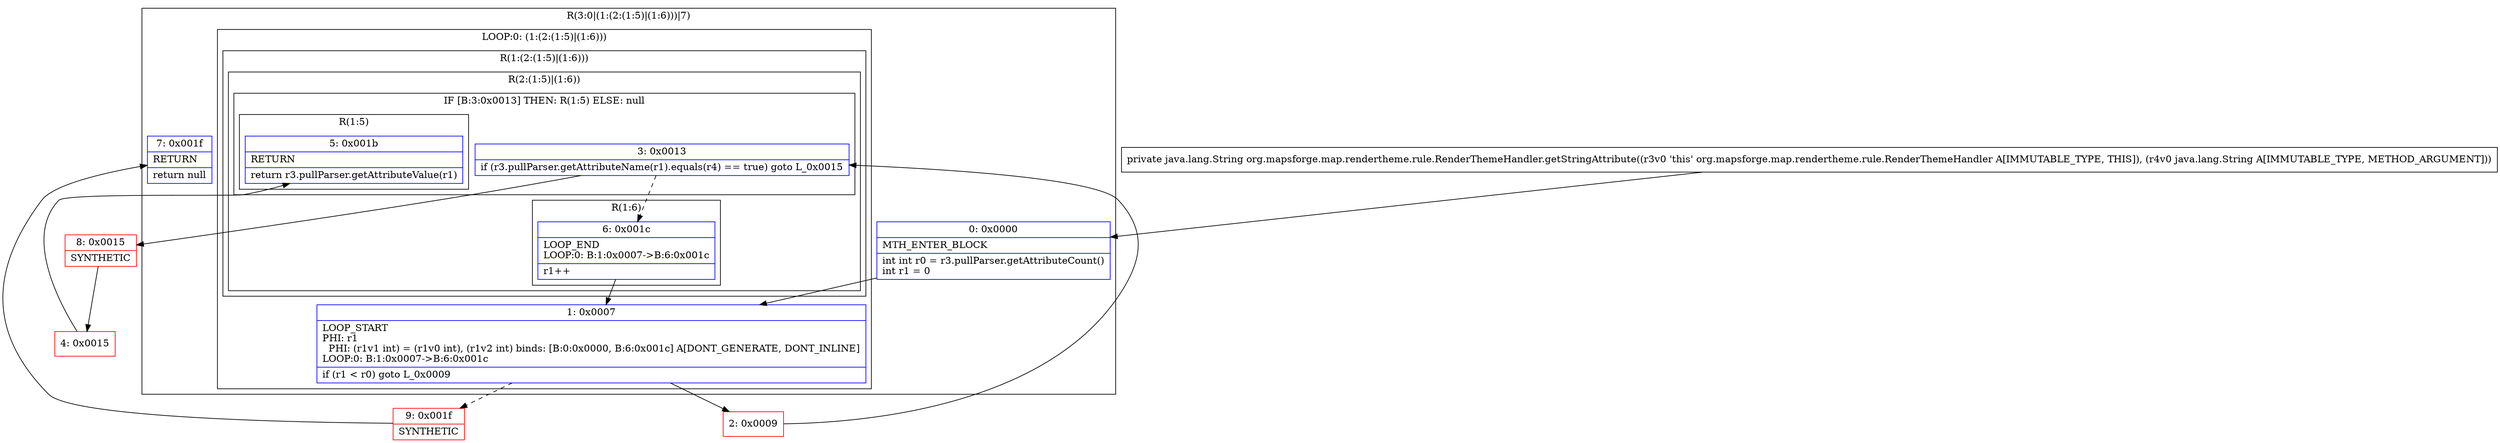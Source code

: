 digraph "CFG fororg.mapsforge.map.rendertheme.rule.RenderThemeHandler.getStringAttribute(Ljava\/lang\/String;)Ljava\/lang\/String;" {
subgraph cluster_Region_87376292 {
label = "R(3:0|(1:(2:(1:5)|(1:6)))|7)";
node [shape=record,color=blue];
Node_0 [shape=record,label="{0\:\ 0x0000|MTH_ENTER_BLOCK\l|int int r0 = r3.pullParser.getAttributeCount()\lint r1 = 0\l}"];
subgraph cluster_LoopRegion_2020636455 {
label = "LOOP:0: (1:(2:(1:5)|(1:6)))";
node [shape=record,color=blue];
Node_1 [shape=record,label="{1\:\ 0x0007|LOOP_START\lPHI: r1 \l  PHI: (r1v1 int) = (r1v0 int), (r1v2 int) binds: [B:0:0x0000, B:6:0x001c] A[DONT_GENERATE, DONT_INLINE]\lLOOP:0: B:1:0x0007\-\>B:6:0x001c\l|if (r1 \< r0) goto L_0x0009\l}"];
subgraph cluster_Region_1451183231 {
label = "R(1:(2:(1:5)|(1:6)))";
node [shape=record,color=blue];
subgraph cluster_Region_1862585573 {
label = "R(2:(1:5)|(1:6))";
node [shape=record,color=blue];
subgraph cluster_IfRegion_1491530847 {
label = "IF [B:3:0x0013] THEN: R(1:5) ELSE: null";
node [shape=record,color=blue];
Node_3 [shape=record,label="{3\:\ 0x0013|if (r3.pullParser.getAttributeName(r1).equals(r4) == true) goto L_0x0015\l}"];
subgraph cluster_Region_2012325510 {
label = "R(1:5)";
node [shape=record,color=blue];
Node_5 [shape=record,label="{5\:\ 0x001b|RETURN\l|return r3.pullParser.getAttributeValue(r1)\l}"];
}
}
subgraph cluster_Region_2048311478 {
label = "R(1:6)";
node [shape=record,color=blue];
Node_6 [shape=record,label="{6\:\ 0x001c|LOOP_END\lLOOP:0: B:1:0x0007\-\>B:6:0x001c\l|r1++\l}"];
}
}
}
}
Node_7 [shape=record,label="{7\:\ 0x001f|RETURN\l|return null\l}"];
}
Node_2 [shape=record,color=red,label="{2\:\ 0x0009}"];
Node_4 [shape=record,color=red,label="{4\:\ 0x0015}"];
Node_8 [shape=record,color=red,label="{8\:\ 0x0015|SYNTHETIC\l}"];
Node_9 [shape=record,color=red,label="{9\:\ 0x001f|SYNTHETIC\l}"];
MethodNode[shape=record,label="{private java.lang.String org.mapsforge.map.rendertheme.rule.RenderThemeHandler.getStringAttribute((r3v0 'this' org.mapsforge.map.rendertheme.rule.RenderThemeHandler A[IMMUTABLE_TYPE, THIS]), (r4v0 java.lang.String A[IMMUTABLE_TYPE, METHOD_ARGUMENT])) }"];
MethodNode -> Node_0;
Node_0 -> Node_1;
Node_1 -> Node_2;
Node_1 -> Node_9[style=dashed];
Node_3 -> Node_6[style=dashed];
Node_3 -> Node_8;
Node_6 -> Node_1;
Node_2 -> Node_3;
Node_4 -> Node_5;
Node_8 -> Node_4;
Node_9 -> Node_7;
}

